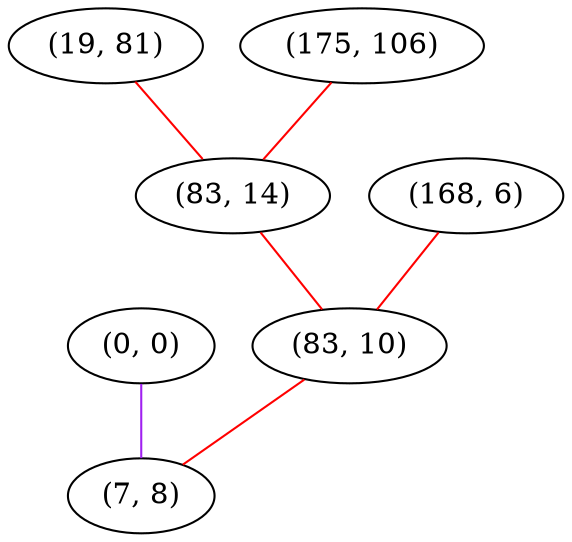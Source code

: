 graph "" {
"(0, 0)";
"(19, 81)";
"(175, 106)";
"(83, 14)";
"(168, 6)";
"(83, 10)";
"(7, 8)";
"(0, 0)" -- "(7, 8)"  [color=purple, key=0, weight=4];
"(19, 81)" -- "(83, 14)"  [color=red, key=0, weight=1];
"(175, 106)" -- "(83, 14)"  [color=red, key=0, weight=1];
"(83, 14)" -- "(83, 10)"  [color=red, key=0, weight=1];
"(168, 6)" -- "(83, 10)"  [color=red, key=0, weight=1];
"(83, 10)" -- "(7, 8)"  [color=red, key=0, weight=1];
}
